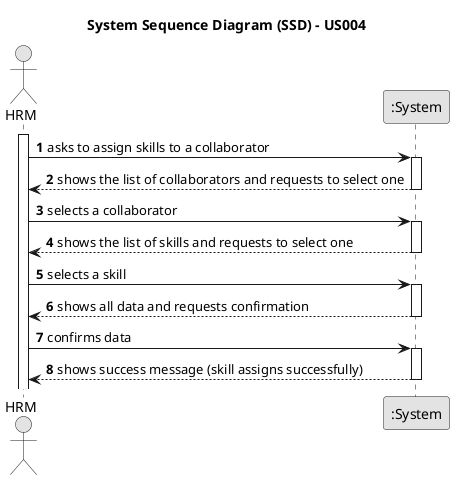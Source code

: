 @startuml
skinparam monochrome true
skinparam packageStyle rectangle
skinparam shadowing false

title System Sequence Diagram (SSD) - US004

autonumber

actor "HRM" as HRM
participant ":System" as System

activate HRM

    HRM -> System : asks to assign skills to a collaborator
    activate System

        System --> HRM : shows the list of collaborators and requests to select one
    deactivate System

    HRM -> System : selects a collaborator
    activate System

        System --> HRM : shows the list of skills and requests to select one
    deactivate System

    HRM -> System : selects a skill
    activate System

        System --> HRM : shows all data and requests confirmation
    deactivate System

    HRM -> System : confirms data
    activate System

        System --> HRM : shows success message (skill assigns successfully)
    deactivate System
@enduml